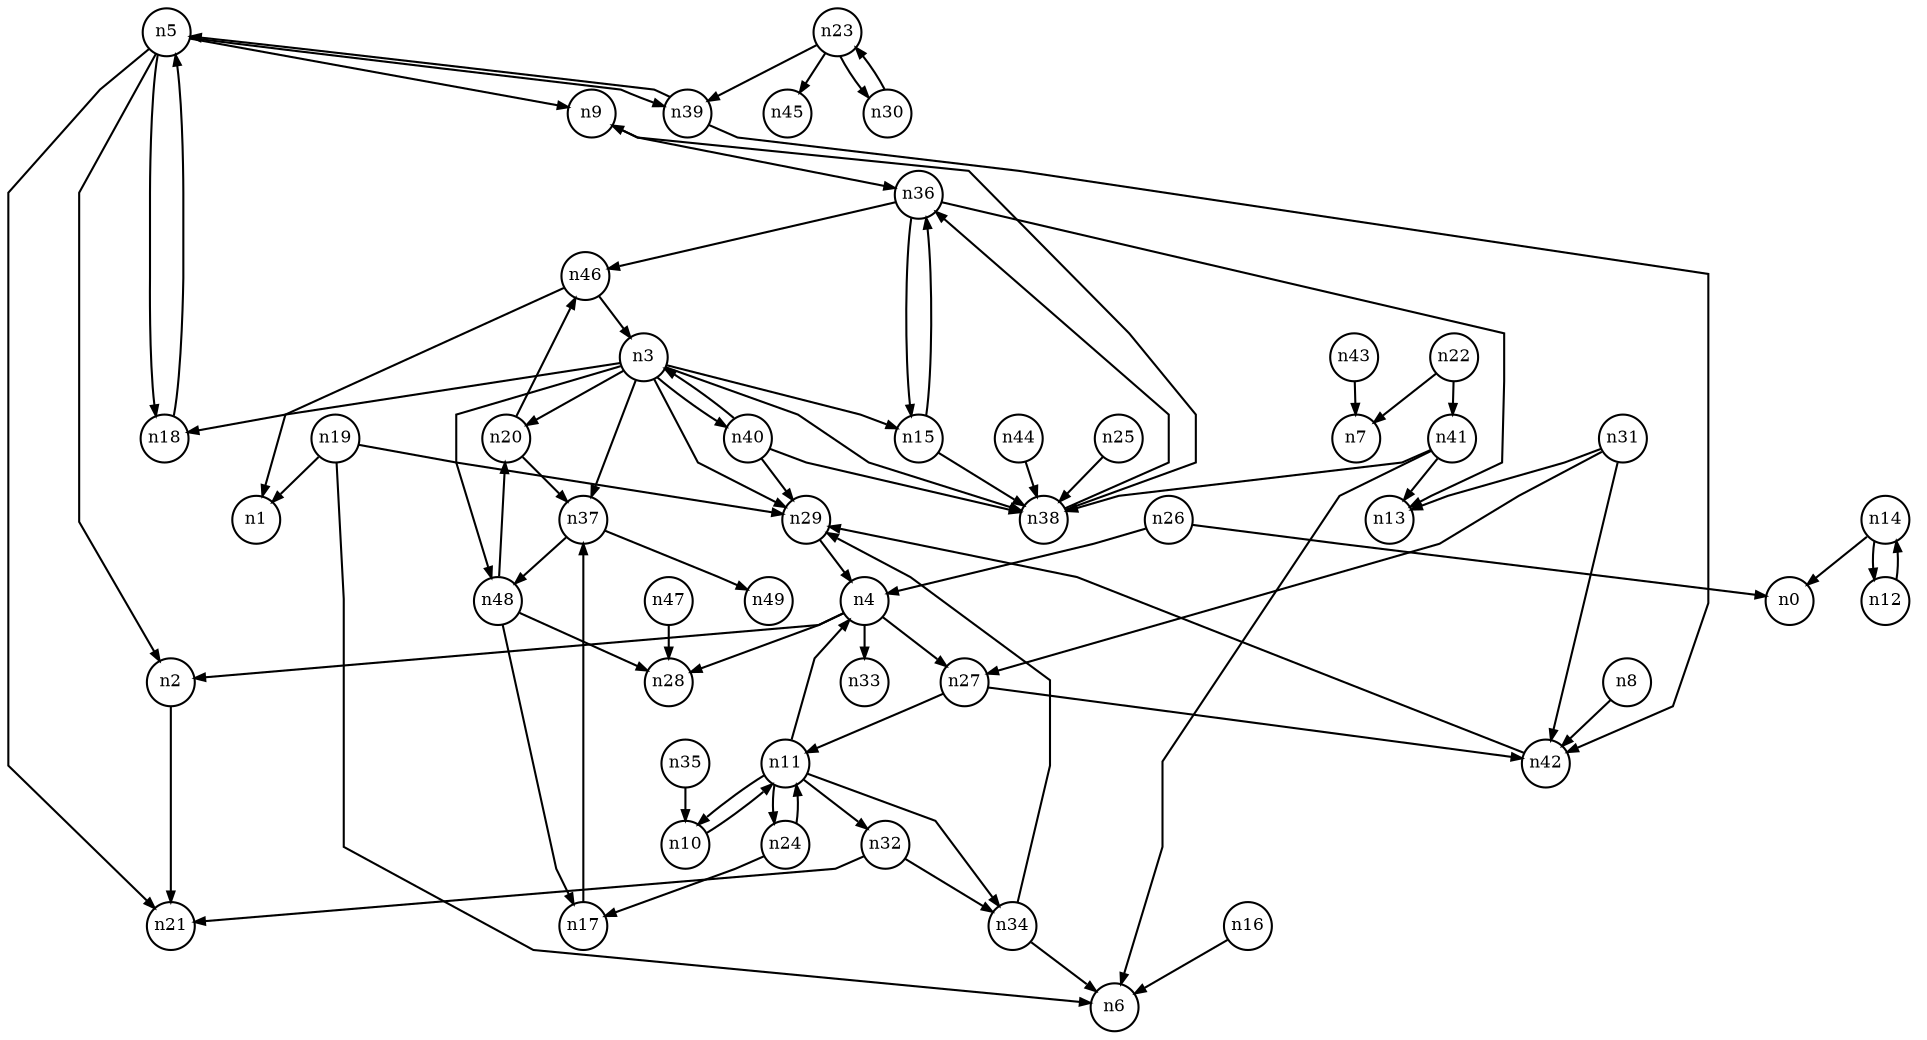 digraph G{
splines=polyline;
ranksep=0.22;
nodesep=0.22;
nodesize=0.16;
fontsize=8
edge [arrowsize=0.5]
node [fontsize=8 shape=circle width=0.32 fixedsize=shape];

n2 -> n21
n15 -> n38
n15 -> n36
n3 -> n15
n3 -> n18
n3 -> n20
n3 -> n29
n3 -> n37
n3 -> n38
n3 -> n40
n3 -> n48
n18 -> n5
n20 -> n46
n20 -> n37
n29 -> n4
n37 -> n48
n37 -> n49
n38 -> n9
n38 -> n36
n40 -> n29
n40 -> n38
n40 -> n3
n48 -> n17
n48 -> n20
n48 -> n28
n4 -> n2
n4 -> n27
n4 -> n28
n4 -> n33
n27 -> n42
n27 -> n11
n5 -> n2
n5 -> n9
n5 -> n18
n5 -> n21
n5 -> n39
n9 -> n36
n39 -> n42
n39 -> n5
n42 -> n29
n8 -> n42
n11 -> n4
n11 -> n10
n11 -> n24
n11 -> n32
n11 -> n34
n10 -> n11
n24 -> n17
n24 -> n11
n32 -> n21
n32 -> n34
n34 -> n6
n34 -> n29
n14 -> n0
n14 -> n12
n12 -> n14
n16 -> n6
n19 -> n1
n19 -> n6
n19 -> n29
n46 -> n1
n46 -> n3
n22 -> n7
n22 -> n41
n41 -> n6
n41 -> n13
n41 -> n38
n30 -> n23
n23 -> n30
n23 -> n39
n23 -> n45
n17 -> n37
n25 -> n38
n26 -> n0
n26 -> n4
n31 -> n13
n31 -> n27
n31 -> n42
n35 -> n10
n36 -> n13
n36 -> n15
n36 -> n46
n43 -> n7
n44 -> n38
n47 -> n28
}
